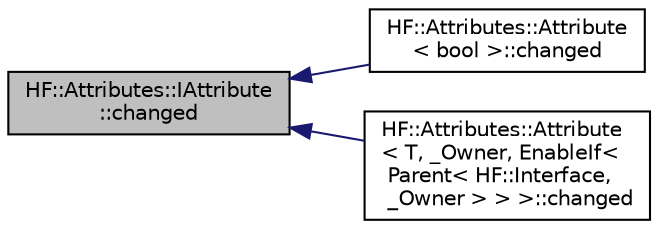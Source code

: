 digraph "HF::Attributes::IAttribute::changed"
{
  edge [fontname="Helvetica",fontsize="10",labelfontname="Helvetica",labelfontsize="10"];
  node [fontname="Helvetica",fontsize="10",shape=record];
  rankdir="LR";
  Node1 [label="HF::Attributes::IAttribute\l::changed",height=0.2,width=0.4,color="black", fillcolor="grey75", style="filled", fontcolor="black"];
  Node1 -> Node2 [dir="back",color="midnightblue",fontsize="10",style="solid",fontname="Helvetica"];
  Node2 [label="HF::Attributes::Attribute\l\< bool \>::changed",height=0.2,width=0.4,color="black", fillcolor="white", style="filled",URL="$structHF_1_1Attributes_1_1Attribute.html#a91d9636c79160ad99032dd1e3d872467"];
  Node1 -> Node3 [dir="back",color="midnightblue",fontsize="10",style="solid",fontname="Helvetica"];
  Node3 [label="HF::Attributes::Attribute\l\< T, _Owner, EnableIf\<\l Parent\< HF::Interface,\l _Owner \> \> \>::changed",height=0.2,width=0.4,color="black", fillcolor="white", style="filled",URL="$structHF_1_1Attributes_1_1Attribute_3_01T_00_01__Owner_00_01EnableIf_3_01Parent_3_01HF_1_1Interface_00_01__Owner_01_4_01_4_01_4.html#a90792abe0558ae0e2c58e6771faecce6",tooltip="This method is used to get the percentage of change that the attribute has in relation to the value p..."];
}
